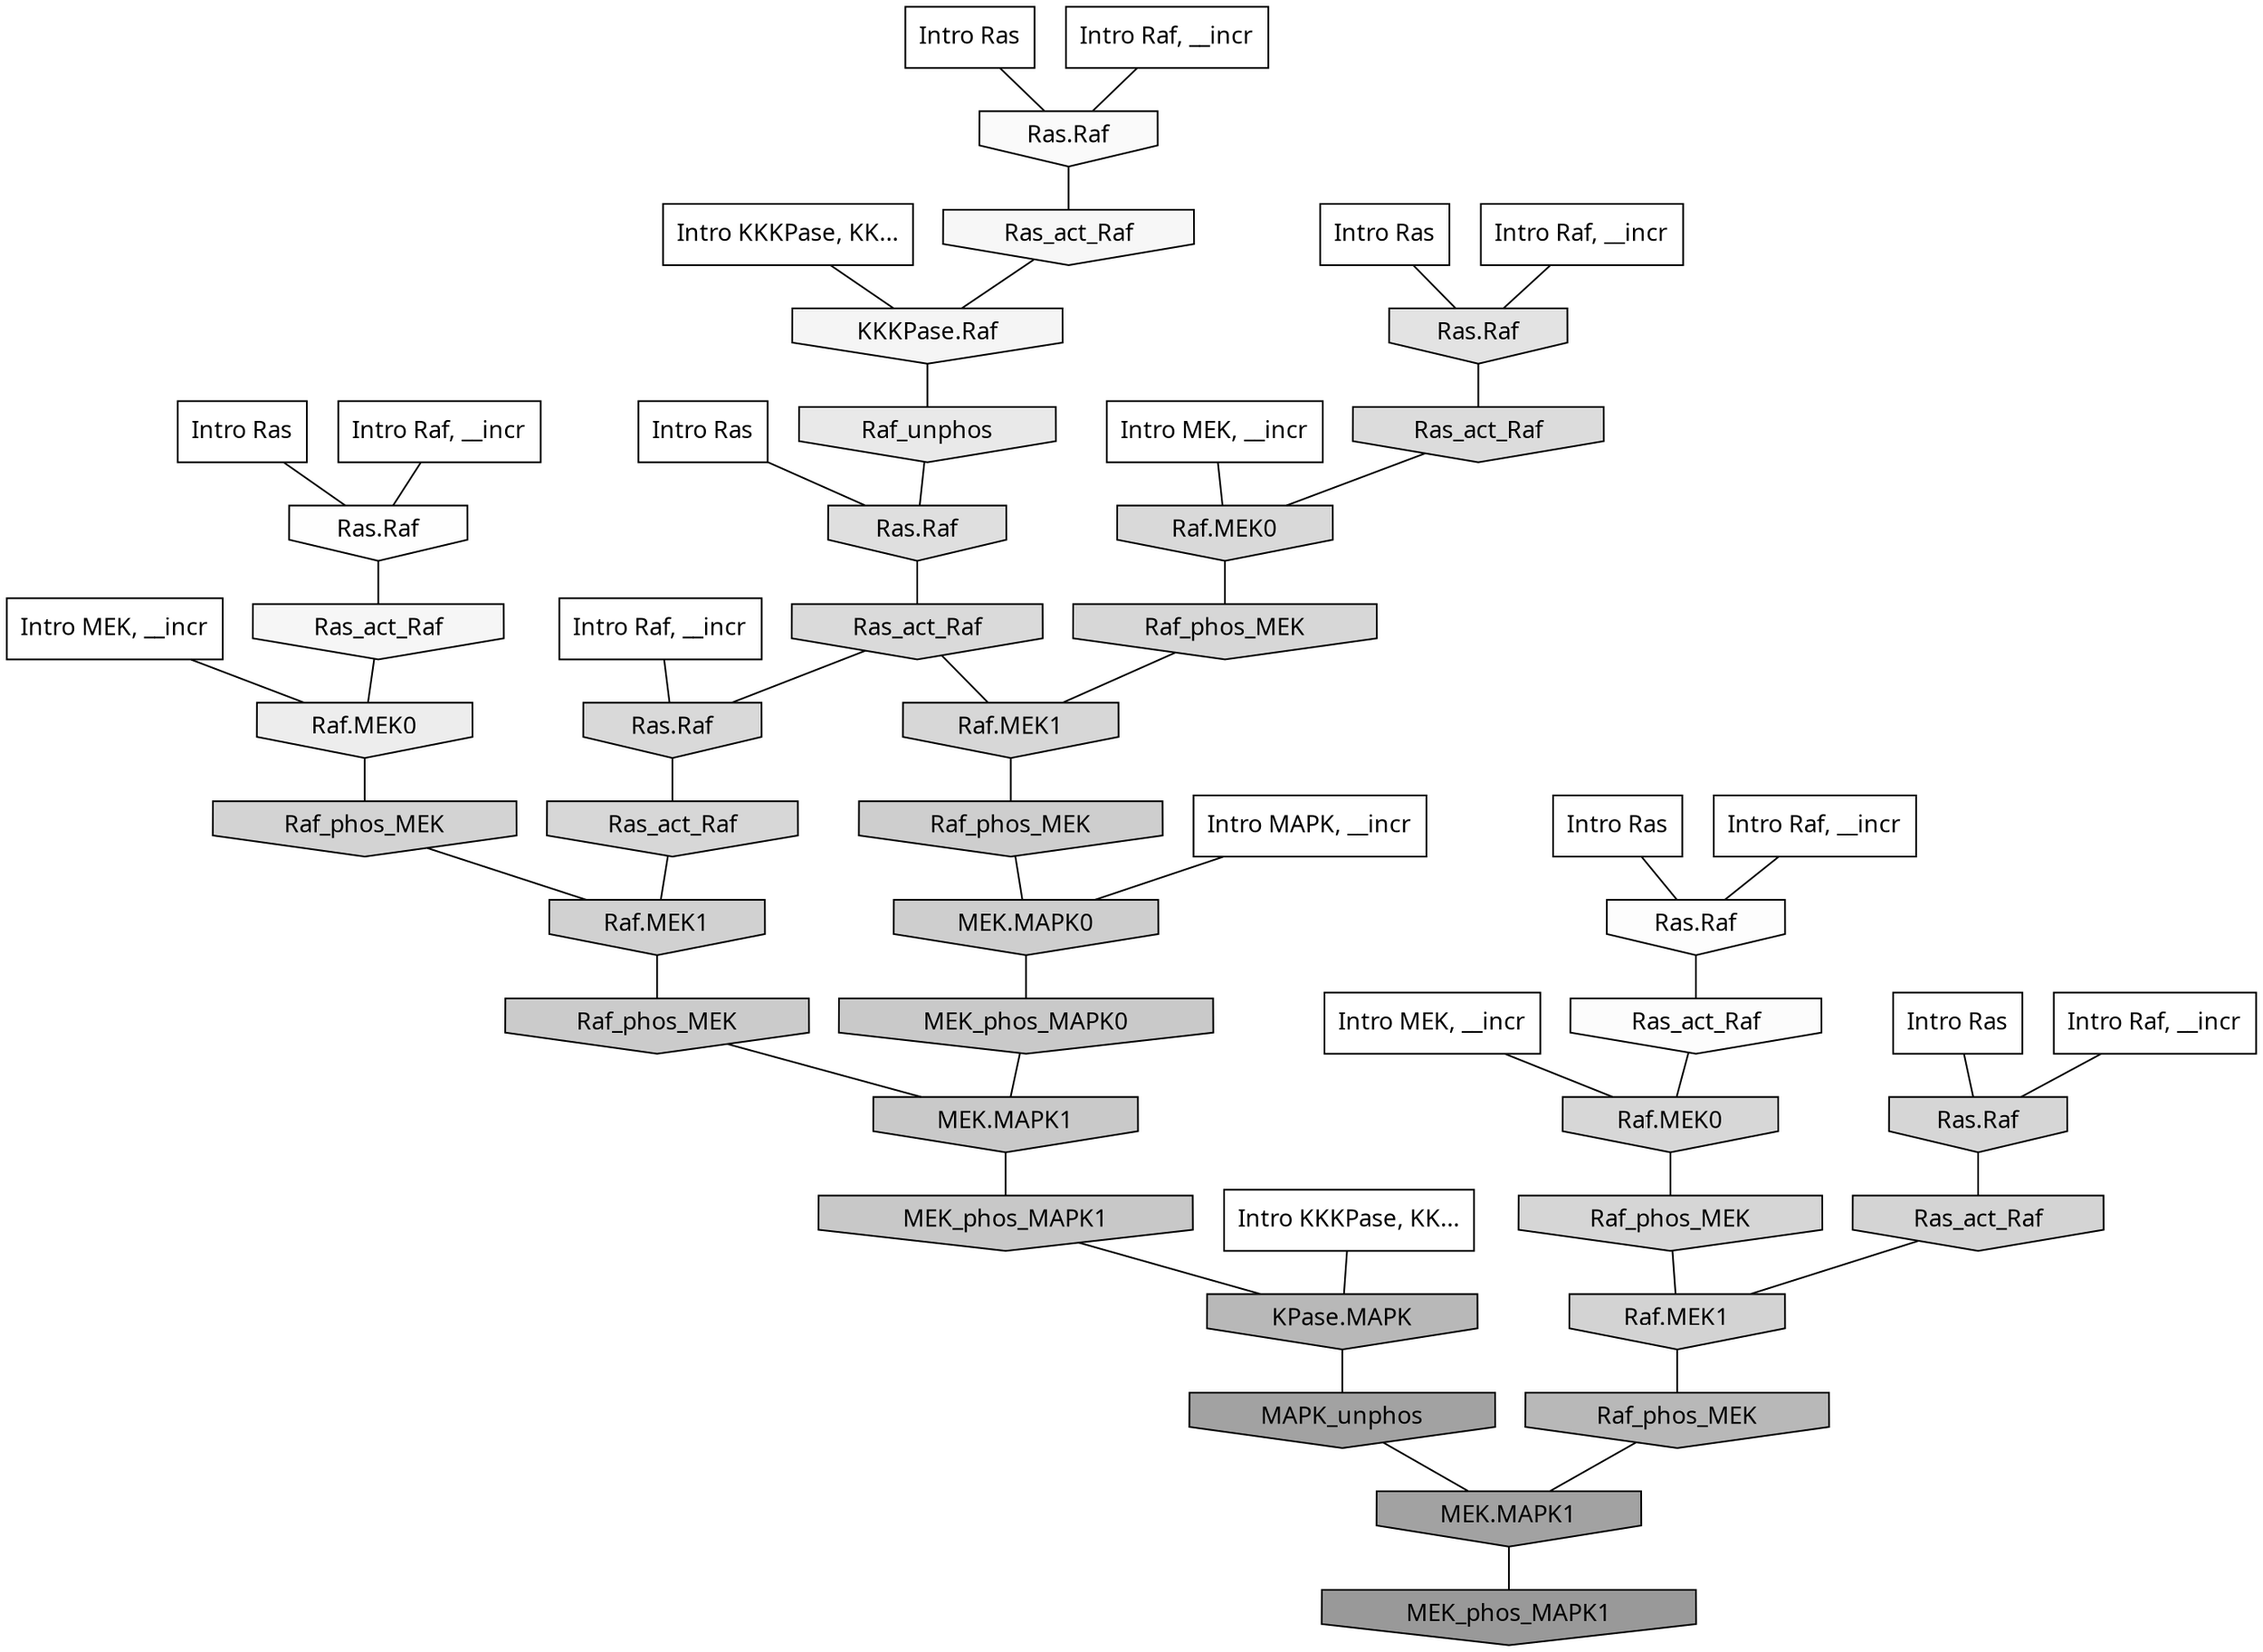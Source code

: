 digraph G{
  rankdir="TB";
  ranksep=0.30;
  node [fontname="CMU Serif"];
  edge [fontname="CMU Serif"];
  
  8 [label="Intro Ras", shape=rectangle, style=filled, fillcolor="0.000 0.000 1.000"]
  
  16 [label="Intro Ras", shape=rectangle, style=filled, fillcolor="0.000 0.000 1.000"]
  
  20 [label="Intro Ras", shape=rectangle, style=filled, fillcolor="0.000 0.000 1.000"]
  
  21 [label="Intro Ras", shape=rectangle, style=filled, fillcolor="0.000 0.000 1.000"]
  
  33 [label="Intro Ras", shape=rectangle, style=filled, fillcolor="0.000 0.000 1.000"]
  
  89 [label="Intro Ras", shape=rectangle, style=filled, fillcolor="0.000 0.000 1.000"]
  
  227 [label="Intro Raf, __incr", shape=rectangle, style=filled, fillcolor="0.000 0.000 1.000"]
  
  664 [label="Intro Raf, __incr", shape=rectangle, style=filled, fillcolor="0.000 0.000 1.000"]
  
  841 [label="Intro Raf, __incr", shape=rectangle, style=filled, fillcolor="0.000 0.000 1.000"]
  
  983 [label="Intro Raf, __incr", shape=rectangle, style=filled, fillcolor="0.000 0.000 1.000"]
  
  997 [label="Intro Raf, __incr", shape=rectangle, style=filled, fillcolor="0.000 0.000 1.000"]
  
  1010 [label="Intro Raf, __incr", shape=rectangle, style=filled, fillcolor="0.000 0.000 1.000"]
  
  1755 [label="Intro MEK, __incr", shape=rectangle, style=filled, fillcolor="0.000 0.000 1.000"]
  
  2003 [label="Intro MEK, __incr", shape=rectangle, style=filled, fillcolor="0.000 0.000 1.000"]
  
  2006 [label="Intro MEK, __incr", shape=rectangle, style=filled, fillcolor="0.000 0.000 1.000"]
  
  2888 [label="Intro MAPK, __incr", shape=rectangle, style=filled, fillcolor="0.000 0.000 1.000"]
  
  3146 [label="Intro KKKPase, KK...", shape=rectangle, style=filled, fillcolor="0.000 0.000 1.000"]
  
  3184 [label="Intro KKKPase, KK...", shape=rectangle, style=filled, fillcolor="0.000 0.000 1.000"]
  
  3395 [label="Ras.Raf", shape=invhouse, style=filled, fillcolor="0.000 0.000 0.994"]
  
  3426 [label="Ras.Raf", shape=invhouse, style=filled, fillcolor="0.000 0.000 0.990"]
  
  3447 [label="Ras_act_Raf", shape=invhouse, style=filled, fillcolor="0.000 0.000 0.988"]
  
  3580 [label="Ras.Raf", shape=invhouse, style=filled, fillcolor="0.000 0.000 0.980"]
  
  3862 [label="Ras_act_Raf", shape=invhouse, style=filled, fillcolor="0.000 0.000 0.967"]
  
  3940 [label="Ras_act_Raf", shape=invhouse, style=filled, fillcolor="0.000 0.000 0.964"]
  
  4143 [label="KKKPase.Raf", shape=invhouse, style=filled, fillcolor="0.000 0.000 0.958"]
  
  5075 [label="Raf.MEK0", shape=invhouse, style=filled, fillcolor="0.000 0.000 0.927"]
  
  5502 [label="Raf_unphos", shape=invhouse, style=filled, fillcolor="0.000 0.000 0.914"]
  
  6574 [label="Ras.Raf", shape=invhouse, style=filled, fillcolor="0.000 0.000 0.888"]
  
  7274 [label="Ras.Raf", shape=invhouse, style=filled, fillcolor="0.000 0.000 0.875"]
  
  8229 [label="Ras_act_Raf", shape=invhouse, style=filled, fillcolor="0.000 0.000 0.861"]
  
  8742 [label="Ras_act_Raf", shape=invhouse, style=filled, fillcolor="0.000 0.000 0.853"]
  
  8909 [label="Ras.Raf", shape=invhouse, style=filled, fillcolor="0.000 0.000 0.850"]
  
  8974 [label="Raf.MEK0", shape=invhouse, style=filled, fillcolor="0.000 0.000 0.849"]
  
  9563 [label="Raf.MEK0", shape=invhouse, style=filled, fillcolor="0.000 0.000 0.842"]
  
  9617 [label="Raf_phos_MEK", shape=invhouse, style=filled, fillcolor="0.000 0.000 0.842"]
  
  9659 [label="Ras_act_Raf", shape=invhouse, style=filled, fillcolor="0.000 0.000 0.841"]
  
  9759 [label="Raf.MEK1", shape=invhouse, style=filled, fillcolor="0.000 0.000 0.840"]
  
  9975 [label="Ras.Raf", shape=invhouse, style=filled, fillcolor="0.000 0.000 0.838"]
  
  10008 [label="Raf_phos_MEK", shape=invhouse, style=filled, fillcolor="0.000 0.000 0.838"]
  
  10724 [label="Ras_act_Raf", shape=invhouse, style=filled, fillcolor="0.000 0.000 0.830"]
  
  11009 [label="Raf_phos_MEK", shape=invhouse, style=filled, fillcolor="0.000 0.000 0.827"]
  
  11229 [label="Raf.MEK1", shape=invhouse, style=filled, fillcolor="0.000 0.000 0.825"]
  
  11939 [label="Raf.MEK1", shape=invhouse, style=filled, fillcolor="0.000 0.000 0.818"]
  
  13259 [label="Raf_phos_MEK", shape=invhouse, style=filled, fillcolor="0.000 0.000 0.807"]
  
  13262 [label="MEK.MAPK0", shape=invhouse, style=filled, fillcolor="0.000 0.000 0.807"]
  
  15102 [label="Raf_phos_MEK", shape=invhouse, style=filled, fillcolor="0.000 0.000 0.794"]
  
  15687 [label="MEK_phos_MAPK0", shape=invhouse, style=filled, fillcolor="0.000 0.000 0.789"]
  
  15689 [label="MEK.MAPK1", shape=invhouse, style=filled, fillcolor="0.000 0.000 0.789"]
  
  16210 [label="MEK_phos_MAPK1", shape=invhouse, style=filled, fillcolor="0.000 0.000 0.783"]
  
  19534 [label="KPase.MAPK", shape=invhouse, style=filled, fillcolor="0.000 0.000 0.721"]
  
  19535 [label="Raf_phos_MEK", shape=invhouse, style=filled, fillcolor="0.000 0.000 0.721"]
  
  22236 [label="MAPK_unphos", shape=invhouse, style=filled, fillcolor="0.000 0.000 0.636"]
  
  22237 [label="MEK.MAPK1", shape=invhouse, style=filled, fillcolor="0.000 0.000 0.636"]
  
  23348 [label="MEK_phos_MAPK1", shape=invhouse, style=filled, fillcolor="0.000 0.000 0.600"]
  
  
  22237 -> 23348 [dir=none, color="0.000 0.000 0.000"] 
  22236 -> 22237 [dir=none, color="0.000 0.000 0.000"] 
  19535 -> 22237 [dir=none, color="0.000 0.000 0.000"] 
  19534 -> 22236 [dir=none, color="0.000 0.000 0.000"] 
  16210 -> 19534 [dir=none, color="0.000 0.000 0.000"] 
  15689 -> 16210 [dir=none, color="0.000 0.000 0.000"] 
  15687 -> 15689 [dir=none, color="0.000 0.000 0.000"] 
  15102 -> 15689 [dir=none, color="0.000 0.000 0.000"] 
  13262 -> 15687 [dir=none, color="0.000 0.000 0.000"] 
  13259 -> 13262 [dir=none, color="0.000 0.000 0.000"] 
  11939 -> 15102 [dir=none, color="0.000 0.000 0.000"] 
  11229 -> 19535 [dir=none, color="0.000 0.000 0.000"] 
  11009 -> 11939 [dir=none, color="0.000 0.000 0.000"] 
  10724 -> 11229 [dir=none, color="0.000 0.000 0.000"] 
  10008 -> 11229 [dir=none, color="0.000 0.000 0.000"] 
  9975 -> 10724 [dir=none, color="0.000 0.000 0.000"] 
  9759 -> 13259 [dir=none, color="0.000 0.000 0.000"] 
  9659 -> 11939 [dir=none, color="0.000 0.000 0.000"] 
  9617 -> 9759 [dir=none, color="0.000 0.000 0.000"] 
  9563 -> 10008 [dir=none, color="0.000 0.000 0.000"] 
  8974 -> 9617 [dir=none, color="0.000 0.000 0.000"] 
  8909 -> 9659 [dir=none, color="0.000 0.000 0.000"] 
  8742 -> 8909 [dir=none, color="0.000 0.000 0.000"] 
  8742 -> 9759 [dir=none, color="0.000 0.000 0.000"] 
  8229 -> 8974 [dir=none, color="0.000 0.000 0.000"] 
  7274 -> 8742 [dir=none, color="0.000 0.000 0.000"] 
  6574 -> 8229 [dir=none, color="0.000 0.000 0.000"] 
  5502 -> 7274 [dir=none, color="0.000 0.000 0.000"] 
  5075 -> 11009 [dir=none, color="0.000 0.000 0.000"] 
  4143 -> 5502 [dir=none, color="0.000 0.000 0.000"] 
  3940 -> 5075 [dir=none, color="0.000 0.000 0.000"] 
  3862 -> 4143 [dir=none, color="0.000 0.000 0.000"] 
  3580 -> 3862 [dir=none, color="0.000 0.000 0.000"] 
  3447 -> 9563 [dir=none, color="0.000 0.000 0.000"] 
  3426 -> 3447 [dir=none, color="0.000 0.000 0.000"] 
  3395 -> 3940 [dir=none, color="0.000 0.000 0.000"] 
  3184 -> 19534 [dir=none, color="0.000 0.000 0.000"] 
  3146 -> 4143 [dir=none, color="0.000 0.000 0.000"] 
  2888 -> 13262 [dir=none, color="0.000 0.000 0.000"] 
  2006 -> 5075 [dir=none, color="0.000 0.000 0.000"] 
  2003 -> 9563 [dir=none, color="0.000 0.000 0.000"] 
  1755 -> 8974 [dir=none, color="0.000 0.000 0.000"] 
  1010 -> 6574 [dir=none, color="0.000 0.000 0.000"] 
  997 -> 9975 [dir=none, color="0.000 0.000 0.000"] 
  983 -> 3426 [dir=none, color="0.000 0.000 0.000"] 
  841 -> 3395 [dir=none, color="0.000 0.000 0.000"] 
  664 -> 3580 [dir=none, color="0.000 0.000 0.000"] 
  227 -> 8909 [dir=none, color="0.000 0.000 0.000"] 
  89 -> 3580 [dir=none, color="0.000 0.000 0.000"] 
  33 -> 3426 [dir=none, color="0.000 0.000 0.000"] 
  21 -> 3395 [dir=none, color="0.000 0.000 0.000"] 
  20 -> 9975 [dir=none, color="0.000 0.000 0.000"] 
  16 -> 6574 [dir=none, color="0.000 0.000 0.000"] 
  8 -> 7274 [dir=none, color="0.000 0.000 0.000"] 
  
  }
